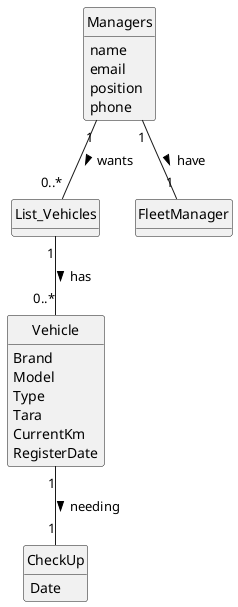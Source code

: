 @startuml
skinparam monochrome true
skinparam packageStyle rectangle
skinparam shadowing false
skinparam monochrome true
skinparam packageStyle rectangle
skinparam shadowing false
'skinparam linetype ortho
'left to right direction
skinparam classAttributeIconSize 0
hide circle
hide methods

class List_Vehicles {
}

class Vehicle{
 Brand
  Model
  Type
  Tara
  CurrentKm
  RegisterDate
}

class FleetManager {
}

class CheckUp {
  Date
}

class Managers {
    name
    email
    position
    phone
}

Managers "1" -- "1" FleetManager : have >
Managers "1" -- "0..*" List_Vehicles : wants >
Vehicle "1" -- "1" CheckUp : needing >
List_Vehicles "1" -- "0..*" Vehicle : has >
@enduml


